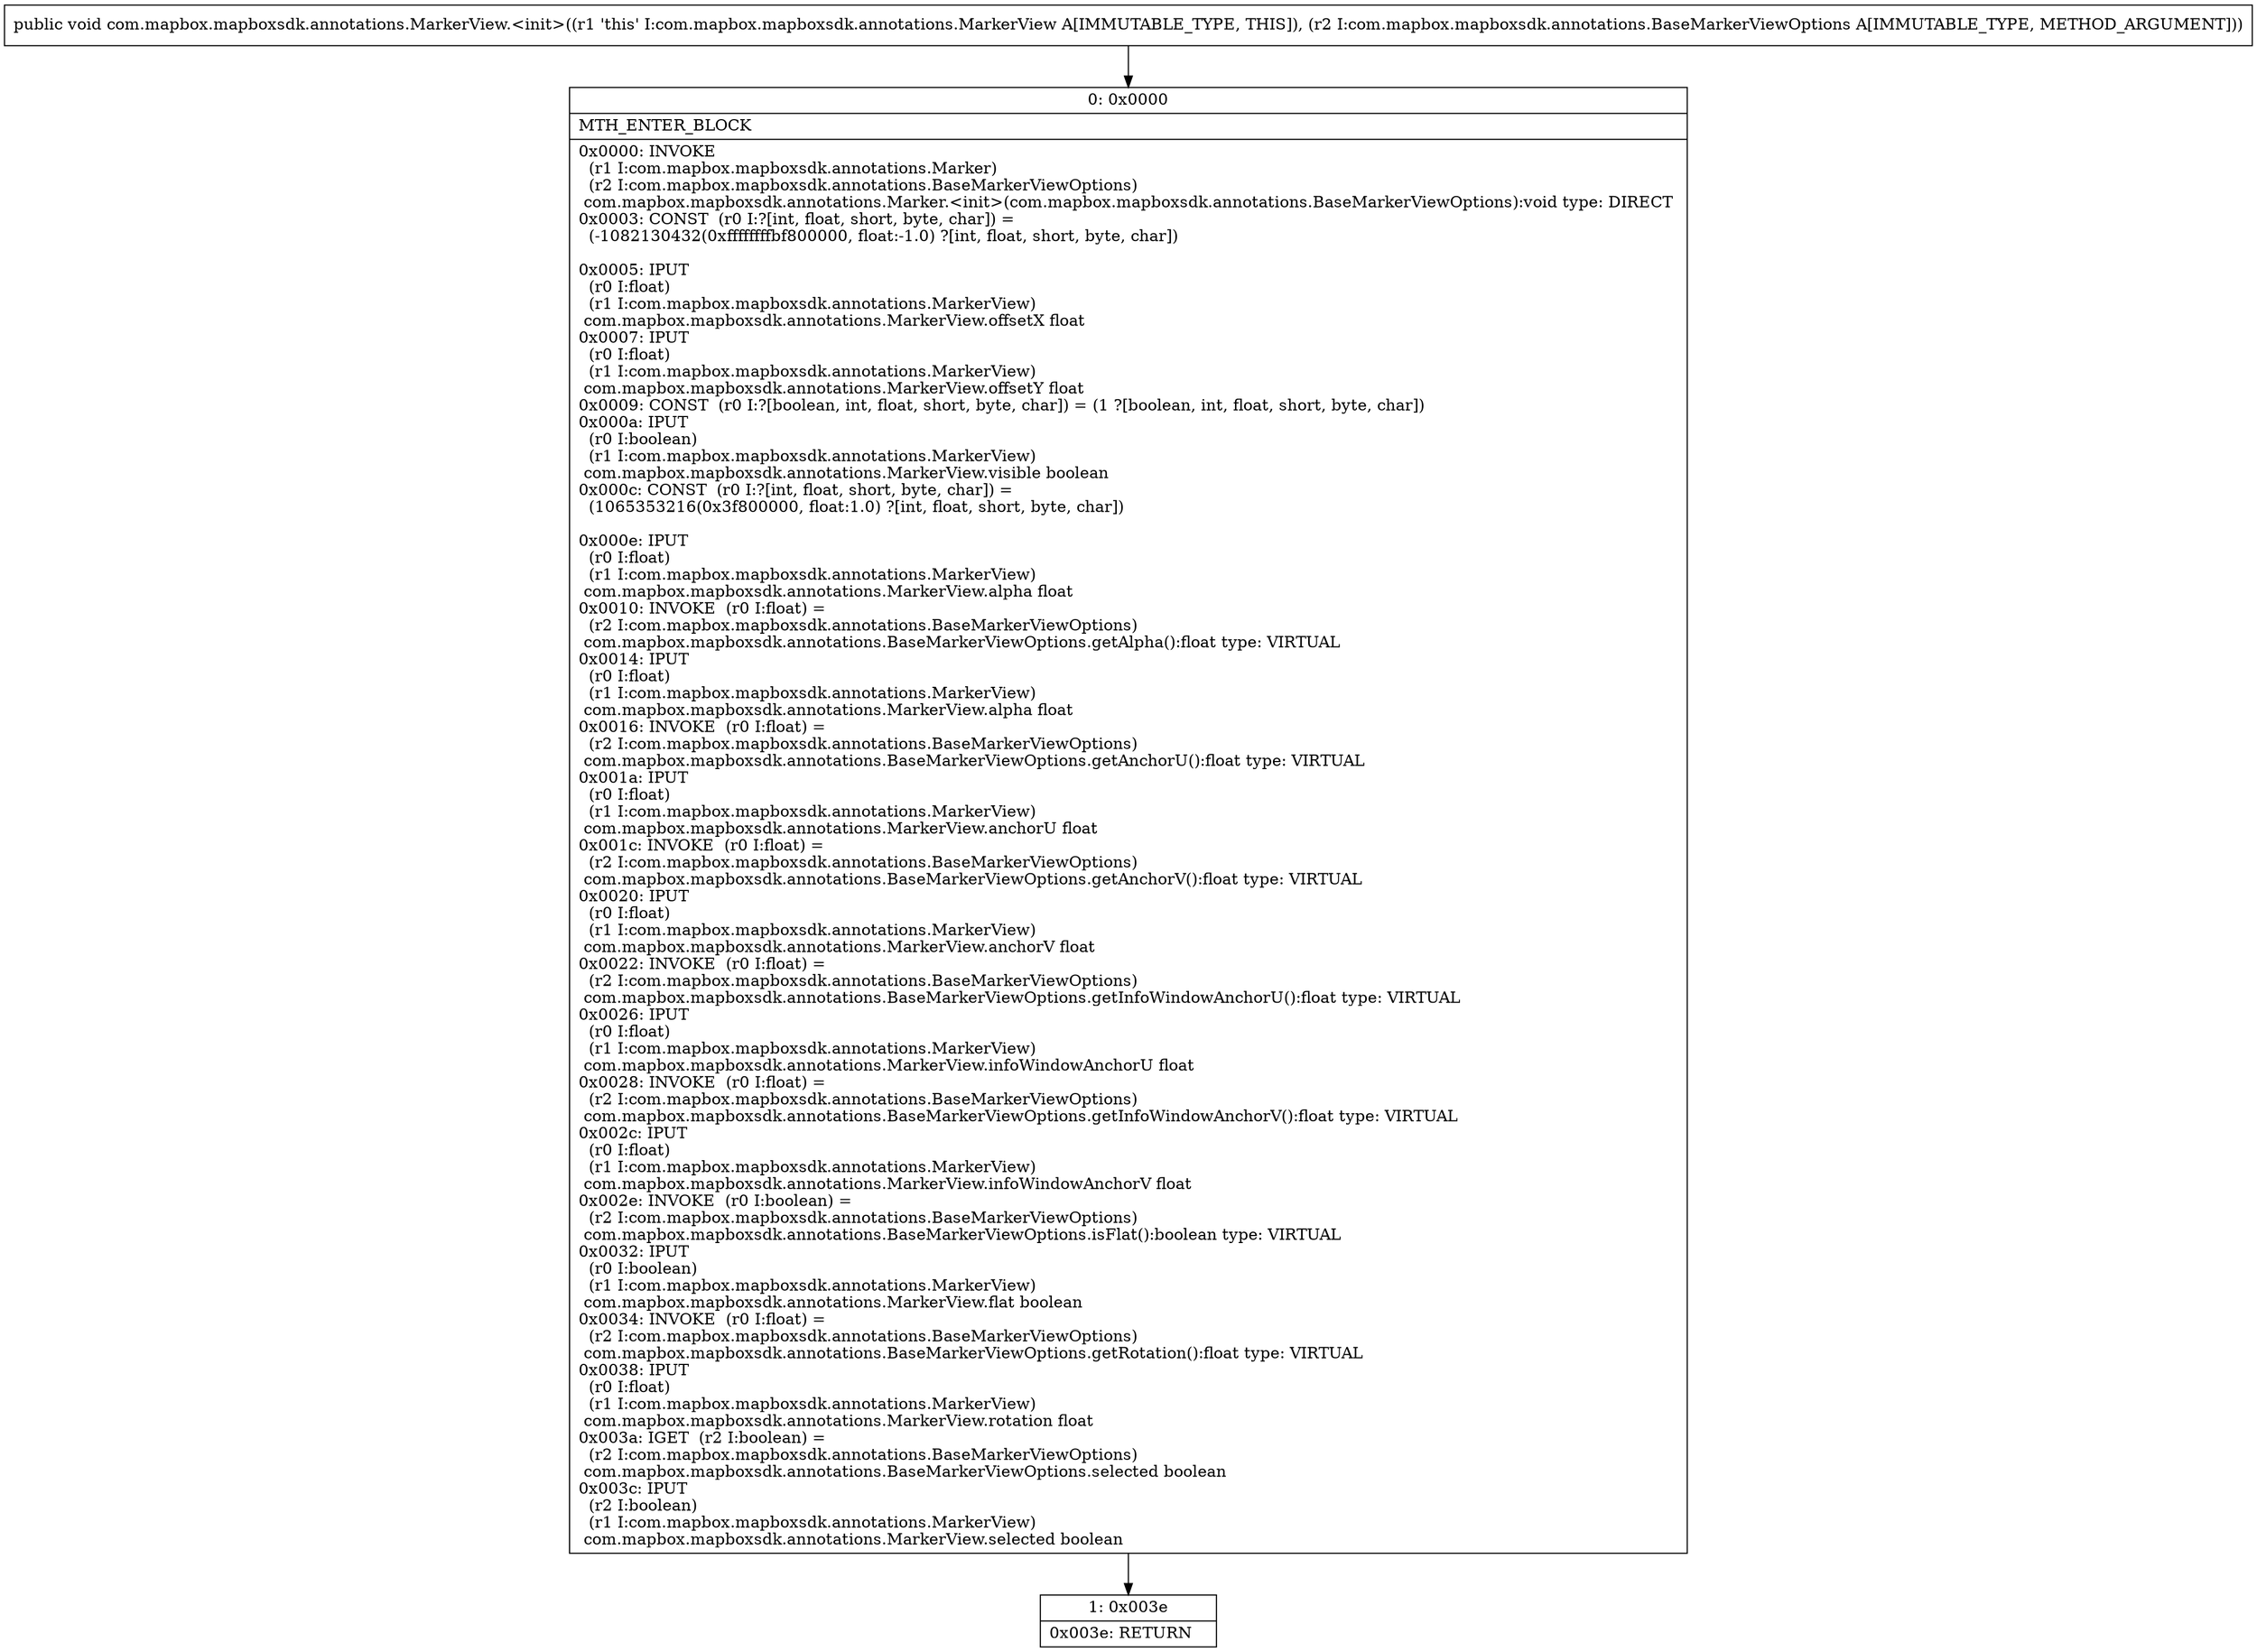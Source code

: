 digraph "CFG forcom.mapbox.mapboxsdk.annotations.MarkerView.\<init\>(Lcom\/mapbox\/mapboxsdk\/annotations\/BaseMarkerViewOptions;)V" {
Node_0 [shape=record,label="{0\:\ 0x0000|MTH_ENTER_BLOCK\l|0x0000: INVOKE  \l  (r1 I:com.mapbox.mapboxsdk.annotations.Marker)\l  (r2 I:com.mapbox.mapboxsdk.annotations.BaseMarkerViewOptions)\l com.mapbox.mapboxsdk.annotations.Marker.\<init\>(com.mapbox.mapboxsdk.annotations.BaseMarkerViewOptions):void type: DIRECT \l0x0003: CONST  (r0 I:?[int, float, short, byte, char]) = \l  (\-1082130432(0xffffffffbf800000, float:\-1.0) ?[int, float, short, byte, char])\l \l0x0005: IPUT  \l  (r0 I:float)\l  (r1 I:com.mapbox.mapboxsdk.annotations.MarkerView)\l com.mapbox.mapboxsdk.annotations.MarkerView.offsetX float \l0x0007: IPUT  \l  (r0 I:float)\l  (r1 I:com.mapbox.mapboxsdk.annotations.MarkerView)\l com.mapbox.mapboxsdk.annotations.MarkerView.offsetY float \l0x0009: CONST  (r0 I:?[boolean, int, float, short, byte, char]) = (1 ?[boolean, int, float, short, byte, char]) \l0x000a: IPUT  \l  (r0 I:boolean)\l  (r1 I:com.mapbox.mapboxsdk.annotations.MarkerView)\l com.mapbox.mapboxsdk.annotations.MarkerView.visible boolean \l0x000c: CONST  (r0 I:?[int, float, short, byte, char]) = \l  (1065353216(0x3f800000, float:1.0) ?[int, float, short, byte, char])\l \l0x000e: IPUT  \l  (r0 I:float)\l  (r1 I:com.mapbox.mapboxsdk.annotations.MarkerView)\l com.mapbox.mapboxsdk.annotations.MarkerView.alpha float \l0x0010: INVOKE  (r0 I:float) = \l  (r2 I:com.mapbox.mapboxsdk.annotations.BaseMarkerViewOptions)\l com.mapbox.mapboxsdk.annotations.BaseMarkerViewOptions.getAlpha():float type: VIRTUAL \l0x0014: IPUT  \l  (r0 I:float)\l  (r1 I:com.mapbox.mapboxsdk.annotations.MarkerView)\l com.mapbox.mapboxsdk.annotations.MarkerView.alpha float \l0x0016: INVOKE  (r0 I:float) = \l  (r2 I:com.mapbox.mapboxsdk.annotations.BaseMarkerViewOptions)\l com.mapbox.mapboxsdk.annotations.BaseMarkerViewOptions.getAnchorU():float type: VIRTUAL \l0x001a: IPUT  \l  (r0 I:float)\l  (r1 I:com.mapbox.mapboxsdk.annotations.MarkerView)\l com.mapbox.mapboxsdk.annotations.MarkerView.anchorU float \l0x001c: INVOKE  (r0 I:float) = \l  (r2 I:com.mapbox.mapboxsdk.annotations.BaseMarkerViewOptions)\l com.mapbox.mapboxsdk.annotations.BaseMarkerViewOptions.getAnchorV():float type: VIRTUAL \l0x0020: IPUT  \l  (r0 I:float)\l  (r1 I:com.mapbox.mapboxsdk.annotations.MarkerView)\l com.mapbox.mapboxsdk.annotations.MarkerView.anchorV float \l0x0022: INVOKE  (r0 I:float) = \l  (r2 I:com.mapbox.mapboxsdk.annotations.BaseMarkerViewOptions)\l com.mapbox.mapboxsdk.annotations.BaseMarkerViewOptions.getInfoWindowAnchorU():float type: VIRTUAL \l0x0026: IPUT  \l  (r0 I:float)\l  (r1 I:com.mapbox.mapboxsdk.annotations.MarkerView)\l com.mapbox.mapboxsdk.annotations.MarkerView.infoWindowAnchorU float \l0x0028: INVOKE  (r0 I:float) = \l  (r2 I:com.mapbox.mapboxsdk.annotations.BaseMarkerViewOptions)\l com.mapbox.mapboxsdk.annotations.BaseMarkerViewOptions.getInfoWindowAnchorV():float type: VIRTUAL \l0x002c: IPUT  \l  (r0 I:float)\l  (r1 I:com.mapbox.mapboxsdk.annotations.MarkerView)\l com.mapbox.mapboxsdk.annotations.MarkerView.infoWindowAnchorV float \l0x002e: INVOKE  (r0 I:boolean) = \l  (r2 I:com.mapbox.mapboxsdk.annotations.BaseMarkerViewOptions)\l com.mapbox.mapboxsdk.annotations.BaseMarkerViewOptions.isFlat():boolean type: VIRTUAL \l0x0032: IPUT  \l  (r0 I:boolean)\l  (r1 I:com.mapbox.mapboxsdk.annotations.MarkerView)\l com.mapbox.mapboxsdk.annotations.MarkerView.flat boolean \l0x0034: INVOKE  (r0 I:float) = \l  (r2 I:com.mapbox.mapboxsdk.annotations.BaseMarkerViewOptions)\l com.mapbox.mapboxsdk.annotations.BaseMarkerViewOptions.getRotation():float type: VIRTUAL \l0x0038: IPUT  \l  (r0 I:float)\l  (r1 I:com.mapbox.mapboxsdk.annotations.MarkerView)\l com.mapbox.mapboxsdk.annotations.MarkerView.rotation float \l0x003a: IGET  (r2 I:boolean) = \l  (r2 I:com.mapbox.mapboxsdk.annotations.BaseMarkerViewOptions)\l com.mapbox.mapboxsdk.annotations.BaseMarkerViewOptions.selected boolean \l0x003c: IPUT  \l  (r2 I:boolean)\l  (r1 I:com.mapbox.mapboxsdk.annotations.MarkerView)\l com.mapbox.mapboxsdk.annotations.MarkerView.selected boolean \l}"];
Node_1 [shape=record,label="{1\:\ 0x003e|0x003e: RETURN   \l}"];
MethodNode[shape=record,label="{public void com.mapbox.mapboxsdk.annotations.MarkerView.\<init\>((r1 'this' I:com.mapbox.mapboxsdk.annotations.MarkerView A[IMMUTABLE_TYPE, THIS]), (r2 I:com.mapbox.mapboxsdk.annotations.BaseMarkerViewOptions A[IMMUTABLE_TYPE, METHOD_ARGUMENT])) }"];
MethodNode -> Node_0;
Node_0 -> Node_1;
}

